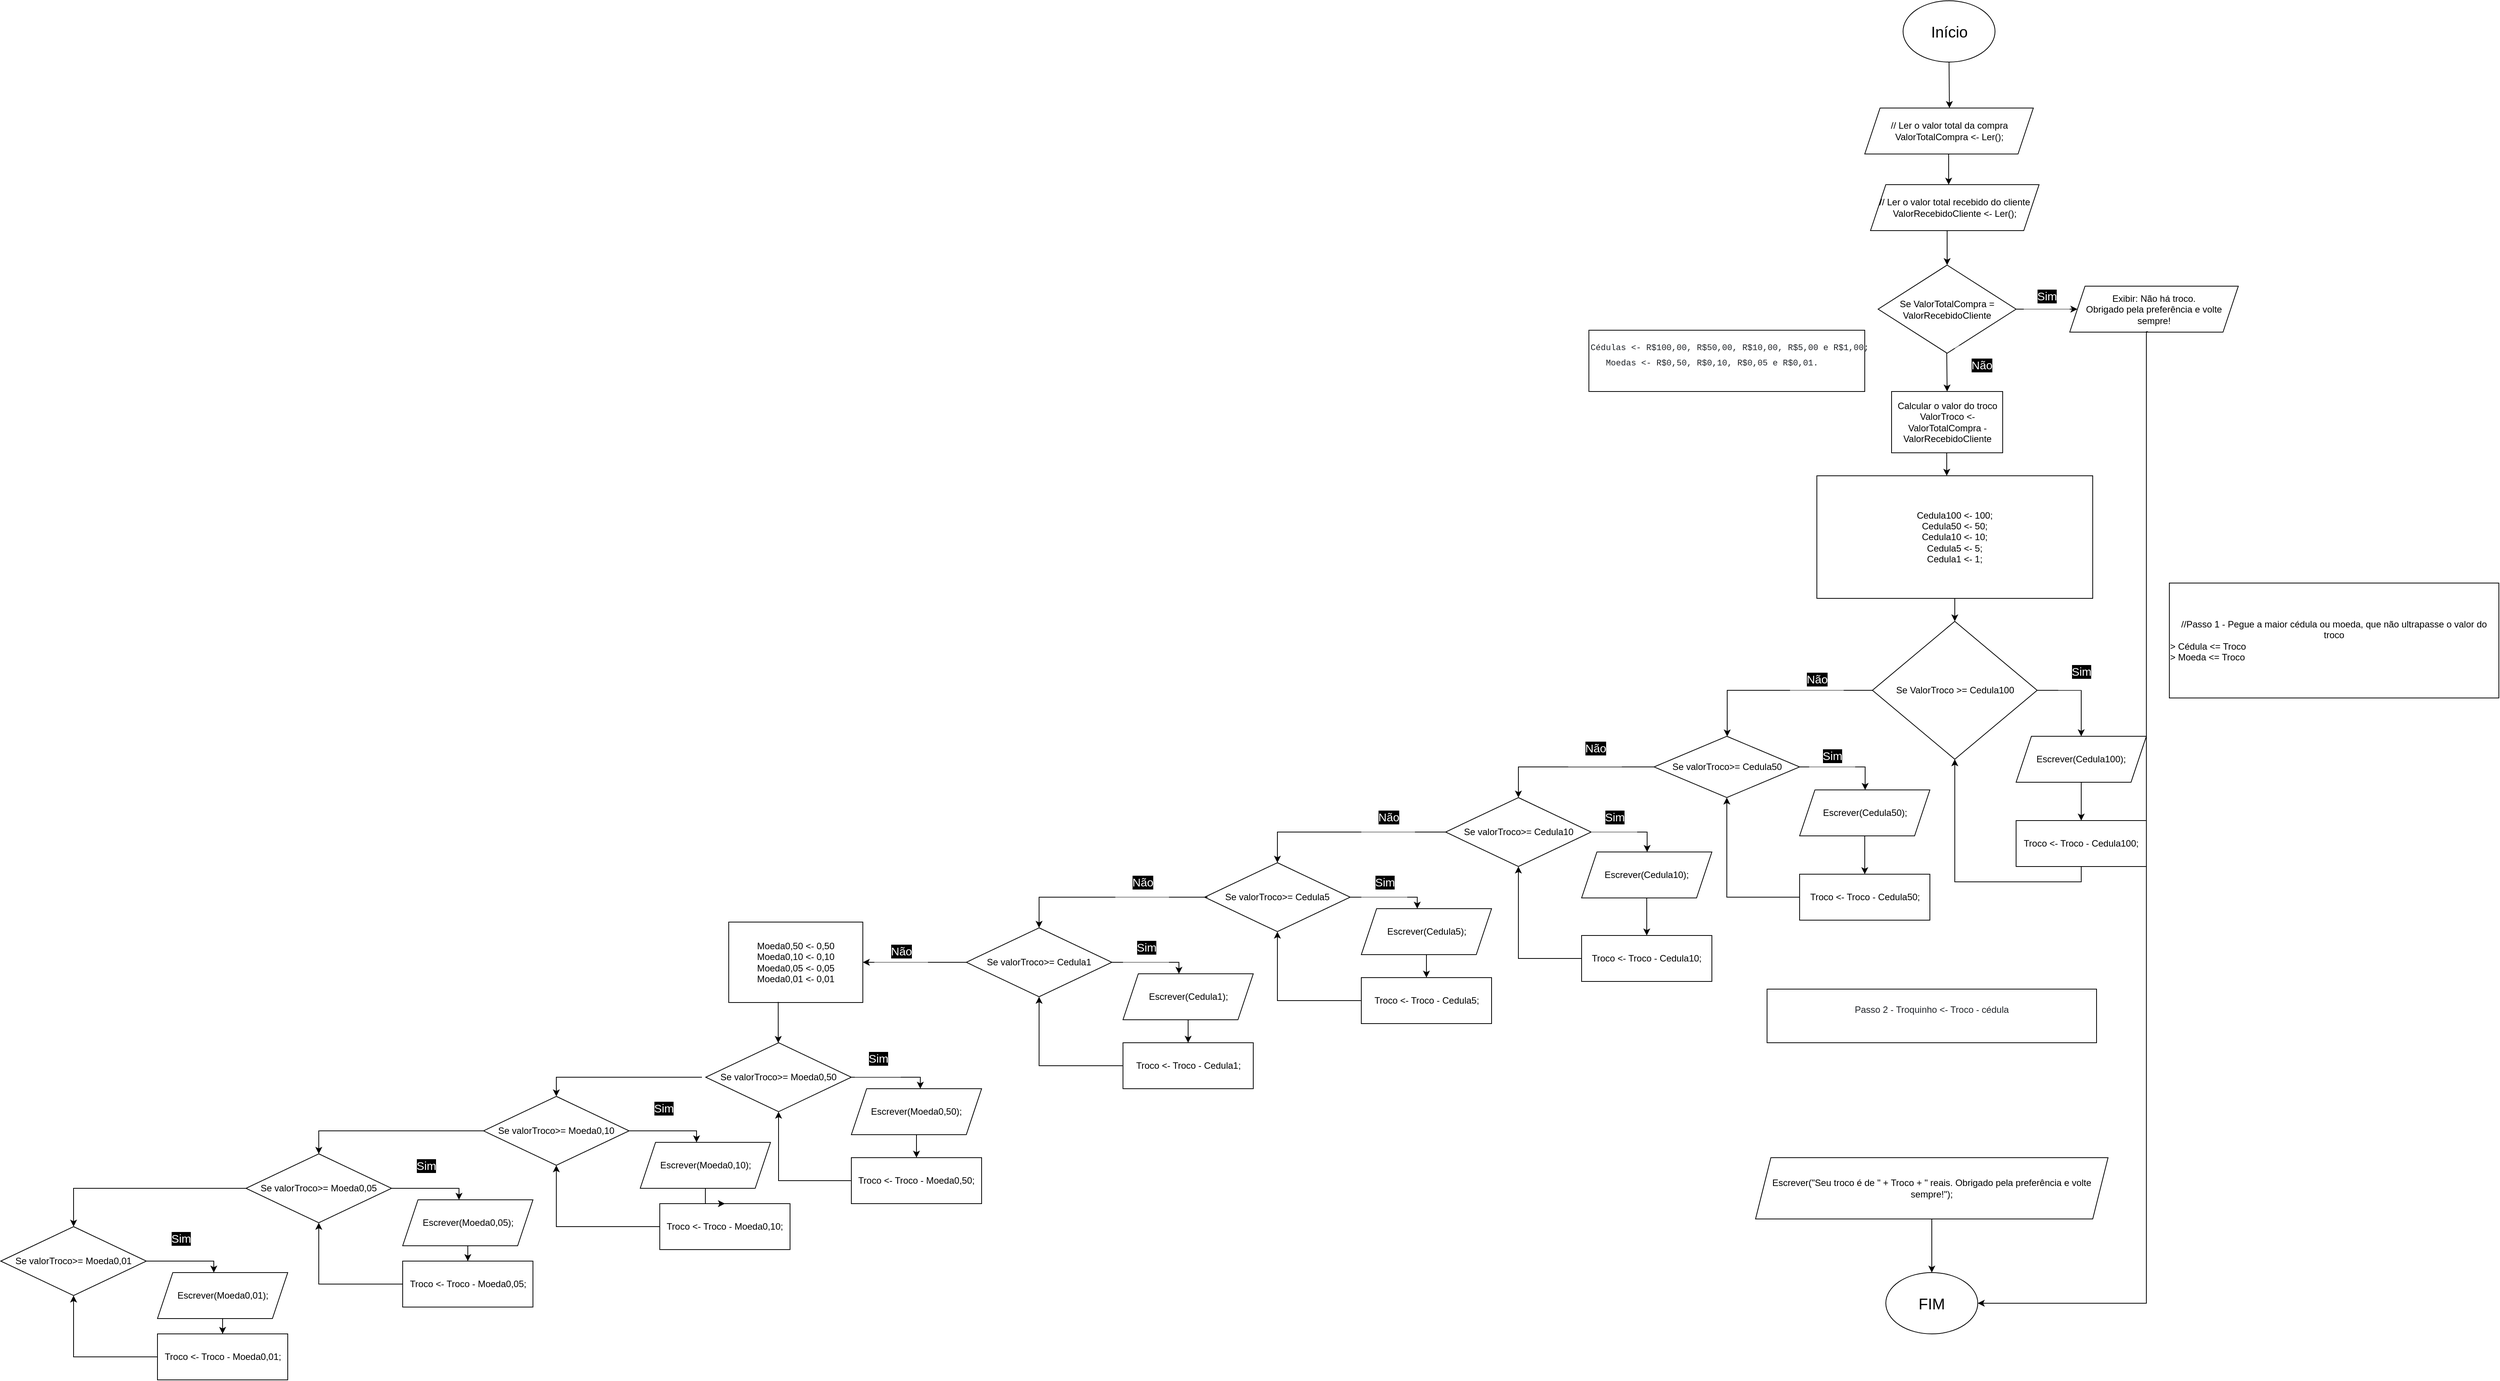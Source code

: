 <mxfile version="21.3.7" type="github">
  <diagram name="Página-1" id="r2xQb5WZQAOj9Y9dfqR0">
    <mxGraphModel dx="3320" dy="922" grid="1" gridSize="10" guides="1" tooltips="1" connect="1" arrows="1" fold="1" page="0" pageScale="1" pageWidth="827" pageHeight="1169" math="0" shadow="0">
      <root>
        <mxCell id="0" />
        <mxCell id="1" parent="0" />
        <mxCell id="rkdmeyJ-gslSqDaO4jJ8-1" value="&lt;font style=&quot;font-size: 20px;&quot;&gt;Início&lt;/font&gt;" style="ellipse;whiteSpace=wrap;html=1;" vertex="1" parent="1">
          <mxGeometry x="342.5" y="-120" width="120" height="80" as="geometry" />
        </mxCell>
        <mxCell id="rkdmeyJ-gslSqDaO4jJ8-3" value="// Ler o valor total da compra&lt;br&gt;ValorTotalCompra &amp;lt;- Ler();" style="shape=parallelogram;perimeter=parallelogramPerimeter;whiteSpace=wrap;html=1;fixedSize=1;" vertex="1" parent="1">
          <mxGeometry x="292.5" y="20" width="220" height="60" as="geometry" />
        </mxCell>
        <mxCell id="rkdmeyJ-gslSqDaO4jJ8-4" value="Se&amp;nbsp;ValorTotalCompra = ValorRecebidoCliente" style="rhombus;whiteSpace=wrap;html=1;" vertex="1" parent="1">
          <mxGeometry x="310" y="225" width="180" height="115" as="geometry" />
        </mxCell>
        <mxCell id="rkdmeyJ-gslSqDaO4jJ8-10" value="" style="endArrow=classic;html=1;rounded=0;exitX=0.5;exitY=1;exitDx=0;exitDy=0;" edge="1" parent="1">
          <mxGeometry width="50" height="50" relative="1" as="geometry">
            <mxPoint x="402" y="80" as="sourcePoint" />
            <mxPoint x="402" y="120" as="targetPoint" />
            <Array as="points" />
          </mxGeometry>
        </mxCell>
        <mxCell id="rkdmeyJ-gslSqDaO4jJ8-15" value="" style="endArrow=classic;html=1;rounded=0;exitX=0.5;exitY=1;exitDx=0;exitDy=0;" edge="1" parent="1" source="rkdmeyJ-gslSqDaO4jJ8-1">
          <mxGeometry width="50" height="50" relative="1" as="geometry">
            <mxPoint x="399" y="80" as="sourcePoint" />
            <mxPoint x="403" y="20" as="targetPoint" />
            <Array as="points" />
          </mxGeometry>
        </mxCell>
        <mxCell id="rkdmeyJ-gslSqDaO4jJ8-17" value="" style="endArrow=classic;html=1;rounded=0;exitX=1;exitY=0.5;exitDx=0;exitDy=0;entryX=0;entryY=0.5;entryDx=0;entryDy=0;" edge="1" parent="1" source="rkdmeyJ-gslSqDaO4jJ8-4" target="rkdmeyJ-gslSqDaO4jJ8-28">
          <mxGeometry width="50" height="50" relative="1" as="geometry">
            <mxPoint x="520" y="240" as="sourcePoint" />
            <mxPoint x="540" y="283" as="targetPoint" />
            <Array as="points" />
          </mxGeometry>
        </mxCell>
        <mxCell id="rkdmeyJ-gslSqDaO4jJ8-19" value="Sim" style="rounded=0;html=1;strokeWidth=1;opacity=50;strokeColor=none;fillColor=#FFFFFF;fontColor=#ffffff;labelBackgroundColor=#000000;fontSize=15;" vertex="1" parent="1">
          <mxGeometry x="500" y="240" width="60" height="50" as="geometry" />
        </mxCell>
        <mxCell id="rkdmeyJ-gslSqDaO4jJ8-21" value="" style="endArrow=classic;html=1;rounded=0;exitX=0.5;exitY=1;exitDx=0;exitDy=0;entryX=0.5;entryY=0;entryDx=0;entryDy=0;" edge="1" parent="1" target="rkdmeyJ-gslSqDaO4jJ8-25">
          <mxGeometry width="50" height="50" relative="1" as="geometry">
            <mxPoint x="399.5" y="340" as="sourcePoint" />
            <mxPoint x="399.5" y="380" as="targetPoint" />
            <Array as="points" />
          </mxGeometry>
        </mxCell>
        <mxCell id="rkdmeyJ-gslSqDaO4jJ8-22" value="Não" style="rounded=0;html=1;strokeWidth=1;opacity=50;strokeColor=none;fillColor=#FFFFFF;fontColor=#ffffff;labelBackgroundColor=#000000;fontSize=15;" vertex="1" parent="1">
          <mxGeometry x="410" y="330" width="70" height="50" as="geometry" />
        </mxCell>
        <mxCell id="rkdmeyJ-gslSqDaO4jJ8-23" style="edgeStyle=orthogonalEdgeStyle;rounded=0;orthogonalLoop=1;jettySize=auto;html=1;exitX=0.5;exitY=1;exitDx=0;exitDy=0;" edge="1" parent="1" source="rkdmeyJ-gslSqDaO4jJ8-4" target="rkdmeyJ-gslSqDaO4jJ8-4">
          <mxGeometry relative="1" as="geometry" />
        </mxCell>
        <mxCell id="rkdmeyJ-gslSqDaO4jJ8-24" value="" style="endArrow=classic;html=1;rounded=0;exitX=0.5;exitY=1;exitDx=0;exitDy=0;" edge="1" parent="1">
          <mxGeometry width="50" height="50" relative="1" as="geometry">
            <mxPoint x="399.5" y="460" as="sourcePoint" />
            <mxPoint x="399.5" y="500" as="targetPoint" />
            <Array as="points" />
          </mxGeometry>
        </mxCell>
        <mxCell id="rkdmeyJ-gslSqDaO4jJ8-25" value="Calcular o valor do troco&lt;br&gt;ValorTroco &amp;lt;- ValorTotalCompra - ValorRecebidoCliente" style="rounded=0;whiteSpace=wrap;html=1;" vertex="1" parent="1">
          <mxGeometry x="327.5" y="390" width="145" height="80" as="geometry" />
        </mxCell>
        <mxCell id="rkdmeyJ-gslSqDaO4jJ8-28" value="Exibir: Não há troco.&lt;br style=&quot;border-color: var(--border-color);&quot;&gt;Obrigado pela preferência e volte sempre!" style="shape=parallelogram;perimeter=parallelogramPerimeter;whiteSpace=wrap;html=1;fixedSize=1;" vertex="1" parent="1">
          <mxGeometry x="560" y="252.5" width="220" height="60" as="geometry" />
        </mxCell>
        <mxCell id="rkdmeyJ-gslSqDaO4jJ8-35" value="" style="edgeStyle=orthogonalEdgeStyle;rounded=0;orthogonalLoop=1;jettySize=auto;html=1;" edge="1" parent="1" source="rkdmeyJ-gslSqDaO4jJ8-29" target="rkdmeyJ-gslSqDaO4jJ8-33">
          <mxGeometry relative="1" as="geometry" />
        </mxCell>
        <mxCell id="rkdmeyJ-gslSqDaO4jJ8-29" value="Escrever(&quot;Seu troco é de &quot; + Troco + &quot; reais. Obrigado pela preferência e volte sempre!&quot;);" style="shape=parallelogram;perimeter=parallelogramPerimeter;whiteSpace=wrap;html=1;fixedSize=1;" vertex="1" parent="1">
          <mxGeometry x="150" y="1390" width="460" height="80" as="geometry" />
        </mxCell>
        <mxCell id="rkdmeyJ-gslSqDaO4jJ8-33" value="&lt;span style=&quot;font-size: 20px;&quot;&gt;FIM&lt;br&gt;&lt;/span&gt;" style="ellipse;whiteSpace=wrap;html=1;" vertex="1" parent="1">
          <mxGeometry x="320" y="1540" width="120" height="80" as="geometry" />
        </mxCell>
        <mxCell id="rkdmeyJ-gslSqDaO4jJ8-36" value="" style="edgeStyle=orthogonalEdgeStyle;rounded=0;orthogonalLoop=1;jettySize=auto;html=1;entryX=1;entryY=0.5;entryDx=0;entryDy=0;exitX=0.464;exitY=0.992;exitDx=0;exitDy=0;exitPerimeter=0;" edge="1" parent="1" source="rkdmeyJ-gslSqDaO4jJ8-28" target="rkdmeyJ-gslSqDaO4jJ8-33">
          <mxGeometry relative="1" as="geometry">
            <mxPoint x="660" y="320" as="sourcePoint" />
            <mxPoint x="550" y="760" as="targetPoint" />
            <Array as="points">
              <mxPoint x="660" y="312" />
              <mxPoint x="660" y="1580" />
            </Array>
          </mxGeometry>
        </mxCell>
        <mxCell id="rkdmeyJ-gslSqDaO4jJ8-39" value="" style="edgeStyle=orthogonalEdgeStyle;rounded=0;orthogonalLoop=1;jettySize=auto;html=1;" edge="1" parent="1" source="rkdmeyJ-gslSqDaO4jJ8-38" target="rkdmeyJ-gslSqDaO4jJ8-4">
          <mxGeometry relative="1" as="geometry">
            <Array as="points">
              <mxPoint x="400" y="190" />
              <mxPoint x="400" y="190" />
            </Array>
          </mxGeometry>
        </mxCell>
        <mxCell id="rkdmeyJ-gslSqDaO4jJ8-38" value="// Ler o valor total recebido do cliente&lt;br&gt;ValorRecebidoCliente &amp;lt;- Ler();" style="shape=parallelogram;perimeter=parallelogramPerimeter;whiteSpace=wrap;html=1;fixedSize=1;" vertex="1" parent="1">
          <mxGeometry x="300" y="120" width="220" height="60" as="geometry" />
        </mxCell>
        <mxCell id="rkdmeyJ-gslSqDaO4jJ8-51" value="" style="edgeStyle=orthogonalEdgeStyle;rounded=0;orthogonalLoop=1;jettySize=auto;html=1;" edge="1" parent="1" source="rkdmeyJ-gslSqDaO4jJ8-40" target="rkdmeyJ-gslSqDaO4jJ8-48">
          <mxGeometry relative="1" as="geometry" />
        </mxCell>
        <mxCell id="rkdmeyJ-gslSqDaO4jJ8-40" value="Cedula100 &amp;lt;- 100;&lt;br&gt;Cedula50 &amp;lt;- 50;&lt;br&gt;Cedula10 &amp;lt;- 10;&lt;br&gt;Cedula5 &amp;lt;- 5;&lt;br&gt;Cedula1 &amp;lt;- 1;" style="rounded=0;whiteSpace=wrap;html=1;" vertex="1" parent="1">
          <mxGeometry x="230" y="500" width="360" height="160" as="geometry" />
        </mxCell>
        <mxCell id="rkdmeyJ-gslSqDaO4jJ8-42" value="//Passo 1 - Pegue a maior cédula ou moeda, que não ultrapasse o valor do troco&lt;br&gt;&lt;div style=&quot;text-align: justify;&quot;&gt;&lt;span style=&quot;background-color: initial;&quot;&gt;&amp;gt; Cédula &amp;lt;= Troco&lt;/span&gt;&lt;/div&gt;&lt;div style=&quot;text-align: justify;&quot;&gt;&lt;span style=&quot;background-color: initial;&quot;&gt;&amp;gt; Moeda  &amp;lt;= Troco&lt;/span&gt;&lt;br&gt;&lt;/div&gt;" style="rounded=0;html=1;whiteSpace=wrap;" vertex="1" parent="1">
          <mxGeometry x="690" y="640" width="430" height="150" as="geometry" />
        </mxCell>
        <mxCell id="rkdmeyJ-gslSqDaO4jJ8-43" value="&lt;pre style=&quot;box-sizing: border-box; font-family: ui-monospace, SFMono-Regular, &amp;quot;SF Mono&amp;quot;, Menlo, Consolas, &amp;quot;Liberation Mono&amp;quot;, monospace; font-size: 13.6px; margin-top: 0px; margin-bottom: 16px; overflow-wrap: normal; padding: 16px; overflow: auto; line-height: 1.45; color: rgb(31, 35, 40); background-color: var(--color-canvas-subtle); border-radius: 6px; text-align: start;&quot; class=&quot;notranslate&quot;&gt;&lt;code style=&quot;box-sizing: border-box; font-family: ui-monospace, SFMono-Regular, &amp;quot;SF Mono&amp;quot;, Menlo, Consolas, &amp;quot;Liberation Mono&amp;quot;, monospace; font-size: 11px; padding: 0px; margin: 0px; background: transparent; border-radius: 6px; word-break: normal; border: 0px; display: inline; overflow: visible; line-height: inherit; overflow-wrap: normal;&quot;&gt; Cédulas &amp;lt;- R$100,00, R$50,00, R$10,00, R$5,00 e R$1,00;&lt;br/&gt;    Moedas &amp;lt;- R$0,50, R$0,10, R$0,05 e R$0,01.&lt;/code&gt;&lt;/pre&gt;" style="rounded=0;whiteSpace=wrap;html=1;" vertex="1" parent="1">
          <mxGeometry x="-67.5" y="310" width="360" height="80" as="geometry" />
        </mxCell>
        <mxCell id="rkdmeyJ-gslSqDaO4jJ8-46" value="&lt;pre style=&quot;box-sizing: border-box; margin-top: 0px; margin-bottom: 16px; overflow-wrap: normal; padding: 16px; overflow: auto; line-height: 1.45; color: rgb(31, 35, 40); background-color: var(--color-canvas-subtle); border-radius: 6px; text-align: start;&quot; class=&quot;notranslate&quot;&gt;&lt;div style=&quot;&quot;&gt;&lt;font face=&quot;Helvetica&quot;&gt;Passo 2 - Troquinho &amp;lt;- Troco - cédula&lt;/font&gt;&lt;/div&gt;&lt;/pre&gt;" style="rounded=0;html=1;whiteSpace=wrap;" vertex="1" parent="1">
          <mxGeometry x="165" y="1170" width="430" height="70" as="geometry" />
        </mxCell>
        <mxCell id="rkdmeyJ-gslSqDaO4jJ8-57" value="" style="edgeStyle=orthogonalEdgeStyle;rounded=0;orthogonalLoop=1;jettySize=auto;html=1;exitX=1;exitY=0.5;exitDx=0;exitDy=0;entryX=0.5;entryY=0;entryDx=0;entryDy=0;labelBackgroundColor=#FFFFFF;" edge="1" parent="1" source="rkdmeyJ-gslSqDaO4jJ8-48" target="rkdmeyJ-gslSqDaO4jJ8-54">
          <mxGeometry relative="1" as="geometry" />
        </mxCell>
        <mxCell id="rkdmeyJ-gslSqDaO4jJ8-59" style="edgeStyle=orthogonalEdgeStyle;rounded=0;orthogonalLoop=1;jettySize=auto;html=1;exitX=0;exitY=0.5;exitDx=0;exitDy=0;" edge="1" parent="1" source="rkdmeyJ-gslSqDaO4jJ8-48" target="rkdmeyJ-gslSqDaO4jJ8-60">
          <mxGeometry relative="1" as="geometry">
            <mxPoint x="200" y="910" as="targetPoint" />
            <Array as="points">
              <mxPoint x="113" y="780" />
            </Array>
          </mxGeometry>
        </mxCell>
        <mxCell id="rkdmeyJ-gslSqDaO4jJ8-48" value="Se ValorTroco &amp;gt;= Cedula100" style="rhombus;whiteSpace=wrap;html=1;" vertex="1" parent="1">
          <mxGeometry x="302.5" y="690" width="215" height="180" as="geometry" />
        </mxCell>
        <mxCell id="rkdmeyJ-gslSqDaO4jJ8-58" style="edgeStyle=orthogonalEdgeStyle;rounded=0;orthogonalLoop=1;jettySize=auto;html=1;exitX=0.5;exitY=1;exitDx=0;exitDy=0;" edge="1" parent="1" source="rkdmeyJ-gslSqDaO4jJ8-52" target="rkdmeyJ-gslSqDaO4jJ8-48">
          <mxGeometry relative="1" as="geometry">
            <mxPoint x="710" y="720" as="targetPoint" />
          </mxGeometry>
        </mxCell>
        <mxCell id="rkdmeyJ-gslSqDaO4jJ8-52" value="Troco &amp;lt;- Troco - Cedula100;" style="whiteSpace=wrap;html=1;" vertex="1" parent="1">
          <mxGeometry x="490" y="950" width="170" height="60" as="geometry" />
        </mxCell>
        <mxCell id="rkdmeyJ-gslSqDaO4jJ8-56" style="edgeStyle=orthogonalEdgeStyle;rounded=0;orthogonalLoop=1;jettySize=auto;html=1;exitX=0.5;exitY=1;exitDx=0;exitDy=0;" edge="1" parent="1" source="rkdmeyJ-gslSqDaO4jJ8-54" target="rkdmeyJ-gslSqDaO4jJ8-52">
          <mxGeometry relative="1" as="geometry" />
        </mxCell>
        <mxCell id="rkdmeyJ-gslSqDaO4jJ8-54" value="Escrever(Cedula100);" style="shape=parallelogram;perimeter=parallelogramPerimeter;whiteSpace=wrap;html=1;fixedSize=1;" vertex="1" parent="1">
          <mxGeometry x="490" y="840" width="170" height="60" as="geometry" />
        </mxCell>
        <mxCell id="rkdmeyJ-gslSqDaO4jJ8-67" style="edgeStyle=orthogonalEdgeStyle;rounded=0;orthogonalLoop=1;jettySize=auto;html=1;" edge="1" parent="1" source="rkdmeyJ-gslSqDaO4jJ8-60" target="rkdmeyJ-gslSqDaO4jJ8-66">
          <mxGeometry relative="1" as="geometry">
            <Array as="points">
              <mxPoint x="293" y="880" />
            </Array>
          </mxGeometry>
        </mxCell>
        <mxCell id="rkdmeyJ-gslSqDaO4jJ8-60" value="Se valorTroco&amp;gt;= Cedula50" style="rhombus;whiteSpace=wrap;html=1;" vertex="1" parent="1">
          <mxGeometry x="17.5" y="840" width="190" height="80" as="geometry" />
        </mxCell>
        <mxCell id="rkdmeyJ-gslSqDaO4jJ8-61" value="Sim" style="rounded=0;html=1;strokeWidth=1;opacity=50;strokeColor=none;fillColor=#FFFFFF;fontColor=#ffffff;labelBackgroundColor=#000000;fontSize=15;" vertex="1" parent="1">
          <mxGeometry x="545" y="730" width="60" height="50" as="geometry" />
        </mxCell>
        <mxCell id="rkdmeyJ-gslSqDaO4jJ8-62" value="Não" style="rounded=0;html=1;strokeWidth=1;opacity=50;strokeColor=none;fillColor=#FFFFFF;fontColor=#ffffff;labelBackgroundColor=#000000;fontSize=15;" vertex="1" parent="1">
          <mxGeometry x="195" y="740" width="70" height="50" as="geometry" />
        </mxCell>
        <mxCell id="rkdmeyJ-gslSqDaO4jJ8-88" value="" style="edgeStyle=orthogonalEdgeStyle;rounded=0;orthogonalLoop=1;jettySize=auto;html=1;entryX=0.5;entryY=1;entryDx=0;entryDy=0;exitX=0;exitY=0.5;exitDx=0;exitDy=0;" edge="1" parent="1" source="rkdmeyJ-gslSqDaO4jJ8-64" target="rkdmeyJ-gslSqDaO4jJ8-60">
          <mxGeometry relative="1" as="geometry">
            <mxPoint x="292" y="1090" as="sourcePoint" />
          </mxGeometry>
        </mxCell>
        <mxCell id="rkdmeyJ-gslSqDaO4jJ8-64" value="Troco &amp;lt;- Troco - Cedula50;" style="whiteSpace=wrap;html=1;" vertex="1" parent="1">
          <mxGeometry x="207.5" y="1020" width="170" height="60" as="geometry" />
        </mxCell>
        <mxCell id="rkdmeyJ-gslSqDaO4jJ8-65" style="edgeStyle=orthogonalEdgeStyle;rounded=0;orthogonalLoop=1;jettySize=auto;html=1;exitX=0.5;exitY=1;exitDx=0;exitDy=0;" edge="1" parent="1" source="rkdmeyJ-gslSqDaO4jJ8-66" target="rkdmeyJ-gslSqDaO4jJ8-64">
          <mxGeometry relative="1" as="geometry" />
        </mxCell>
        <mxCell id="rkdmeyJ-gslSqDaO4jJ8-66" value="Escrever(Cedula50);" style="shape=parallelogram;perimeter=parallelogramPerimeter;whiteSpace=wrap;html=1;fixedSize=1;" vertex="1" parent="1">
          <mxGeometry x="207.5" y="910" width="170" height="60" as="geometry" />
        </mxCell>
        <mxCell id="rkdmeyJ-gslSqDaO4jJ8-68" value="Sim" style="rounded=0;html=1;strokeWidth=1;opacity=50;strokeColor=none;fillColor=#FFFFFF;fontColor=#ffffff;labelBackgroundColor=#000000;fontSize=15;" vertex="1" parent="1">
          <mxGeometry x="220" y="840" width="60" height="50" as="geometry" />
        </mxCell>
        <mxCell id="rkdmeyJ-gslSqDaO4jJ8-69" style="edgeStyle=orthogonalEdgeStyle;rounded=0;orthogonalLoop=1;jettySize=auto;html=1;" edge="1" parent="1" source="rkdmeyJ-gslSqDaO4jJ8-70" target="rkdmeyJ-gslSqDaO4jJ8-73">
          <mxGeometry relative="1" as="geometry">
            <Array as="points">
              <mxPoint x="8.5" y="965" />
            </Array>
          </mxGeometry>
        </mxCell>
        <mxCell id="rkdmeyJ-gslSqDaO4jJ8-86" value="" style="edgeStyle=orthogonalEdgeStyle;rounded=0;orthogonalLoop=1;jettySize=auto;html=1;exitX=0;exitY=0.5;exitDx=0;exitDy=0;" edge="1" parent="1" source="rkdmeyJ-gslSqDaO4jJ8-70" target="rkdmeyJ-gslSqDaO4jJ8-80">
          <mxGeometry relative="1" as="geometry">
            <mxPoint x="-284.5" y="960" as="sourcePoint" />
            <Array as="points">
              <mxPoint x="-474" y="965" />
            </Array>
          </mxGeometry>
        </mxCell>
        <mxCell id="rkdmeyJ-gslSqDaO4jJ8-70" value="Se valorTroco&amp;gt;= Cedula10&lt;br&gt;" style="rhombus;whiteSpace=wrap;html=1;" vertex="1" parent="1">
          <mxGeometry x="-254.5" y="920" width="190" height="90" as="geometry" />
        </mxCell>
        <mxCell id="rkdmeyJ-gslSqDaO4jJ8-91" style="edgeStyle=orthogonalEdgeStyle;rounded=0;orthogonalLoop=1;jettySize=auto;html=1;entryX=0.5;entryY=1;entryDx=0;entryDy=0;" edge="1" parent="1" source="rkdmeyJ-gslSqDaO4jJ8-71" target="rkdmeyJ-gslSqDaO4jJ8-70">
          <mxGeometry relative="1" as="geometry">
            <mxPoint x="-150" y="1020" as="targetPoint" />
            <Array as="points">
              <mxPoint x="-160" y="1130" />
            </Array>
          </mxGeometry>
        </mxCell>
        <mxCell id="rkdmeyJ-gslSqDaO4jJ8-71" value="Troco &amp;lt;- Troco - Cedula10;" style="whiteSpace=wrap;html=1;" vertex="1" parent="1">
          <mxGeometry x="-77" y="1100" width="170" height="60" as="geometry" />
        </mxCell>
        <mxCell id="rkdmeyJ-gslSqDaO4jJ8-72" style="edgeStyle=orthogonalEdgeStyle;rounded=0;orthogonalLoop=1;jettySize=auto;html=1;exitX=0.5;exitY=1;exitDx=0;exitDy=0;" edge="1" parent="1" source="rkdmeyJ-gslSqDaO4jJ8-73" target="rkdmeyJ-gslSqDaO4jJ8-71">
          <mxGeometry relative="1" as="geometry" />
        </mxCell>
        <mxCell id="rkdmeyJ-gslSqDaO4jJ8-73" value="Escrever(Cedula10);" style="shape=parallelogram;perimeter=parallelogramPerimeter;whiteSpace=wrap;html=1;fixedSize=1;" vertex="1" parent="1">
          <mxGeometry x="-77" y="991" width="170" height="60" as="geometry" />
        </mxCell>
        <mxCell id="rkdmeyJ-gslSqDaO4jJ8-74" value="Sim" style="rounded=0;html=1;strokeWidth=1;opacity=50;strokeColor=none;fillColor=#FFFFFF;fontColor=#ffffff;labelBackgroundColor=#000000;fontSize=15;" vertex="1" parent="1">
          <mxGeometry x="-64.5" y="920" width="60" height="50" as="geometry" />
        </mxCell>
        <mxCell id="rkdmeyJ-gslSqDaO4jJ8-77" style="edgeStyle=orthogonalEdgeStyle;rounded=0;orthogonalLoop=1;jettySize=auto;html=1;exitX=0;exitY=0.5;exitDx=0;exitDy=0;entryX=0.5;entryY=0;entryDx=0;entryDy=0;" edge="1" parent="1" source="rkdmeyJ-gslSqDaO4jJ8-60" target="rkdmeyJ-gslSqDaO4jJ8-70">
          <mxGeometry relative="1" as="geometry">
            <mxPoint x="-194.5" y="910" as="targetPoint" />
            <mxPoint x="-7" y="880" as="sourcePoint" />
            <Array as="points">
              <mxPoint x="-159" y="880" />
            </Array>
          </mxGeometry>
        </mxCell>
        <mxCell id="rkdmeyJ-gslSqDaO4jJ8-78" value="Não" style="rounded=0;html=1;strokeWidth=1;opacity=50;strokeColor=none;fillColor=#FFFFFF;fontColor=#ffffff;labelBackgroundColor=#000000;fontSize=15;" vertex="1" parent="1">
          <mxGeometry x="-94.5" y="830" width="70" height="50" as="geometry" />
        </mxCell>
        <mxCell id="rkdmeyJ-gslSqDaO4jJ8-79" style="edgeStyle=orthogonalEdgeStyle;rounded=0;orthogonalLoop=1;jettySize=auto;html=1;" edge="1" parent="1" source="rkdmeyJ-gslSqDaO4jJ8-80" target="rkdmeyJ-gslSqDaO4jJ8-83">
          <mxGeometry relative="1" as="geometry">
            <Array as="points">
              <mxPoint x="-291.5" y="1050" />
            </Array>
          </mxGeometry>
        </mxCell>
        <mxCell id="rkdmeyJ-gslSqDaO4jJ8-80" value="Se valorTroco&amp;gt;= Cedula5" style="rhombus;whiteSpace=wrap;html=1;" vertex="1" parent="1">
          <mxGeometry x="-569" y="1005" width="190" height="90" as="geometry" />
        </mxCell>
        <mxCell id="rkdmeyJ-gslSqDaO4jJ8-108" style="edgeStyle=orthogonalEdgeStyle;rounded=0;orthogonalLoop=1;jettySize=auto;html=1;entryX=0.5;entryY=1;entryDx=0;entryDy=0;" edge="1" parent="1" source="rkdmeyJ-gslSqDaO4jJ8-81" target="rkdmeyJ-gslSqDaO4jJ8-80">
          <mxGeometry relative="1" as="geometry" />
        </mxCell>
        <mxCell id="rkdmeyJ-gslSqDaO4jJ8-81" value="Troco &amp;lt;- Troco - Cedula5;" style="whiteSpace=wrap;html=1;" vertex="1" parent="1">
          <mxGeometry x="-364.5" y="1155" width="170" height="60" as="geometry" />
        </mxCell>
        <mxCell id="rkdmeyJ-gslSqDaO4jJ8-82" style="edgeStyle=orthogonalEdgeStyle;rounded=0;orthogonalLoop=1;jettySize=auto;html=1;exitX=0.5;exitY=1;exitDx=0;exitDy=0;" edge="1" parent="1" source="rkdmeyJ-gslSqDaO4jJ8-83" target="rkdmeyJ-gslSqDaO4jJ8-81">
          <mxGeometry relative="1" as="geometry" />
        </mxCell>
        <mxCell id="rkdmeyJ-gslSqDaO4jJ8-83" value="Escrever(Cedula5);" style="shape=parallelogram;perimeter=parallelogramPerimeter;whiteSpace=wrap;html=1;fixedSize=1;" vertex="1" parent="1">
          <mxGeometry x="-364.5" y="1065" width="170" height="60" as="geometry" />
        </mxCell>
        <mxCell id="rkdmeyJ-gslSqDaO4jJ8-84" value="Sim" style="rounded=0;html=1;strokeWidth=1;opacity=50;strokeColor=none;fillColor=#FFFFFF;fontColor=#ffffff;labelBackgroundColor=#000000;fontSize=15;" vertex="1" parent="1">
          <mxGeometry x="-364.5" y="1005" width="60" height="50" as="geometry" />
        </mxCell>
        <mxCell id="rkdmeyJ-gslSqDaO4jJ8-101" value="" style="edgeStyle=orthogonalEdgeStyle;rounded=0;orthogonalLoop=1;jettySize=auto;html=1;exitX=0;exitY=0.5;exitDx=0;exitDy=0;" edge="1" parent="1" target="rkdmeyJ-gslSqDaO4jJ8-103">
          <mxGeometry relative="1" as="geometry">
            <mxPoint x="-565" y="1050" as="sourcePoint" />
            <Array as="points">
              <mxPoint x="-785" y="1050" />
            </Array>
          </mxGeometry>
        </mxCell>
        <mxCell id="rkdmeyJ-gslSqDaO4jJ8-102" style="edgeStyle=orthogonalEdgeStyle;rounded=0;orthogonalLoop=1;jettySize=auto;html=1;" edge="1" parent="1" source="rkdmeyJ-gslSqDaO4jJ8-103" target="rkdmeyJ-gslSqDaO4jJ8-106">
          <mxGeometry relative="1" as="geometry">
            <Array as="points">
              <mxPoint x="-602.5" y="1135" />
            </Array>
          </mxGeometry>
        </mxCell>
        <mxCell id="rkdmeyJ-gslSqDaO4jJ8-111" value="" style="edgeStyle=orthogonalEdgeStyle;rounded=0;orthogonalLoop=1;jettySize=auto;html=1;" edge="1" parent="1" source="rkdmeyJ-gslSqDaO4jJ8-103" target="rkdmeyJ-gslSqDaO4jJ8-110">
          <mxGeometry relative="1" as="geometry">
            <Array as="points">
              <mxPoint x="-960" y="1135" />
              <mxPoint x="-960" y="1135" />
            </Array>
          </mxGeometry>
        </mxCell>
        <mxCell id="rkdmeyJ-gslSqDaO4jJ8-103" value="Se valorTroco&amp;gt;= Cedula1" style="rhombus;whiteSpace=wrap;html=1;" vertex="1" parent="1">
          <mxGeometry x="-880" y="1090" width="190" height="90" as="geometry" />
        </mxCell>
        <mxCell id="rkdmeyJ-gslSqDaO4jJ8-109" style="edgeStyle=orthogonalEdgeStyle;rounded=0;orthogonalLoop=1;jettySize=auto;html=1;entryX=0.5;entryY=1;entryDx=0;entryDy=0;" edge="1" parent="1" source="rkdmeyJ-gslSqDaO4jJ8-104" target="rkdmeyJ-gslSqDaO4jJ8-103">
          <mxGeometry relative="1" as="geometry" />
        </mxCell>
        <mxCell id="rkdmeyJ-gslSqDaO4jJ8-104" value="Troco &amp;lt;- Troco - Cedula1;" style="whiteSpace=wrap;html=1;" vertex="1" parent="1">
          <mxGeometry x="-675.5" y="1240" width="170" height="60" as="geometry" />
        </mxCell>
        <mxCell id="rkdmeyJ-gslSqDaO4jJ8-105" style="edgeStyle=orthogonalEdgeStyle;rounded=0;orthogonalLoop=1;jettySize=auto;html=1;exitX=0.5;exitY=1;exitDx=0;exitDy=0;" edge="1" parent="1" source="rkdmeyJ-gslSqDaO4jJ8-106" target="rkdmeyJ-gslSqDaO4jJ8-104">
          <mxGeometry relative="1" as="geometry" />
        </mxCell>
        <mxCell id="rkdmeyJ-gslSqDaO4jJ8-106" value="Escrever(Cedula1);" style="shape=parallelogram;perimeter=parallelogramPerimeter;whiteSpace=wrap;html=1;fixedSize=1;" vertex="1" parent="1">
          <mxGeometry x="-675.5" y="1150" width="170" height="60" as="geometry" />
        </mxCell>
        <mxCell id="rkdmeyJ-gslSqDaO4jJ8-107" value="Sim" style="rounded=0;html=1;strokeWidth=1;opacity=50;strokeColor=none;fillColor=#FFFFFF;fontColor=#ffffff;labelBackgroundColor=#000000;fontSize=15;" vertex="1" parent="1">
          <mxGeometry x="-675.5" y="1090" width="60" height="50" as="geometry" />
        </mxCell>
        <mxCell id="rkdmeyJ-gslSqDaO4jJ8-110" value="Moeda0,50 &amp;lt;- 0,50&lt;br&gt;Moeda0,10 &amp;lt;- 0,10&lt;br&gt;Moeda0,05 &amp;lt;- 0,05&lt;br&gt;Moeda0,01 &amp;lt;- 0,01&lt;br&gt;" style="whiteSpace=wrap;html=1;" vertex="1" parent="1">
          <mxGeometry x="-1190" y="1082.5" width="175" height="105" as="geometry" />
        </mxCell>
        <mxCell id="rkdmeyJ-gslSqDaO4jJ8-112" value="Não" style="rounded=0;html=1;strokeWidth=1;opacity=50;strokeColor=none;fillColor=#FFFFFF;fontColor=#ffffff;labelBackgroundColor=#000000;fontSize=15;" vertex="1" parent="1">
          <mxGeometry x="-364.5" y="920" width="70" height="50" as="geometry" />
        </mxCell>
        <mxCell id="rkdmeyJ-gslSqDaO4jJ8-113" value="Não" style="rounded=0;html=1;strokeWidth=1;opacity=50;strokeColor=none;fillColor=#FFFFFF;fontColor=#ffffff;labelBackgroundColor=#000000;fontSize=15;" vertex="1" parent="1">
          <mxGeometry x="-685.5" y="1005" width="70" height="50" as="geometry" />
        </mxCell>
        <mxCell id="rkdmeyJ-gslSqDaO4jJ8-114" value="Não" style="rounded=0;html=1;strokeWidth=1;opacity=50;strokeColor=none;fillColor=#FFFFFF;fontColor=#ffffff;labelBackgroundColor=#000000;fontSize=15;" vertex="1" parent="1">
          <mxGeometry x="-1000" y="1095" width="70" height="50" as="geometry" />
        </mxCell>
        <mxCell id="rkdmeyJ-gslSqDaO4jJ8-117" value="" style="edgeStyle=orthogonalEdgeStyle;rounded=0;orthogonalLoop=1;jettySize=auto;html=1;exitX=0.369;exitY=0.993;exitDx=0;exitDy=0;exitPerimeter=0;" edge="1" parent="1" target="rkdmeyJ-gslSqDaO4jJ8-119" source="rkdmeyJ-gslSqDaO4jJ8-110">
          <mxGeometry relative="1" as="geometry">
            <mxPoint x="-915" y="1195" as="sourcePoint" />
            <Array as="points">
              <mxPoint x="-1125" y="1220" />
              <mxPoint x="-1125" y="1220" />
            </Array>
          </mxGeometry>
        </mxCell>
        <mxCell id="rkdmeyJ-gslSqDaO4jJ8-118" style="edgeStyle=orthogonalEdgeStyle;rounded=0;orthogonalLoop=1;jettySize=auto;html=1;" edge="1" parent="1" source="rkdmeyJ-gslSqDaO4jJ8-119" target="rkdmeyJ-gslSqDaO4jJ8-123">
          <mxGeometry relative="1" as="geometry">
            <Array as="points">
              <mxPoint x="-940" y="1285" />
            </Array>
          </mxGeometry>
        </mxCell>
        <mxCell id="rkdmeyJ-gslSqDaO4jJ8-119" value="Se valorTroco&amp;gt;= Moeda0,50" style="rhombus;whiteSpace=wrap;html=1;" vertex="1" parent="1">
          <mxGeometry x="-1220" y="1240" width="190" height="90" as="geometry" />
        </mxCell>
        <mxCell id="rkdmeyJ-gslSqDaO4jJ8-120" style="edgeStyle=orthogonalEdgeStyle;rounded=0;orthogonalLoop=1;jettySize=auto;html=1;entryX=0.5;entryY=1;entryDx=0;entryDy=0;" edge="1" parent="1" source="rkdmeyJ-gslSqDaO4jJ8-121" target="rkdmeyJ-gslSqDaO4jJ8-119">
          <mxGeometry relative="1" as="geometry">
            <Array as="points">
              <mxPoint x="-1125" y="1420" />
            </Array>
          </mxGeometry>
        </mxCell>
        <mxCell id="rkdmeyJ-gslSqDaO4jJ8-121" value="Troco &amp;lt;- Troco - Moeda0,50;" style="whiteSpace=wrap;html=1;" vertex="1" parent="1">
          <mxGeometry x="-1030" y="1390" width="170" height="60" as="geometry" />
        </mxCell>
        <mxCell id="rkdmeyJ-gslSqDaO4jJ8-122" style="edgeStyle=orthogonalEdgeStyle;rounded=0;orthogonalLoop=1;jettySize=auto;html=1;exitX=0.5;exitY=1;exitDx=0;exitDy=0;" edge="1" parent="1" source="rkdmeyJ-gslSqDaO4jJ8-123" target="rkdmeyJ-gslSqDaO4jJ8-121">
          <mxGeometry relative="1" as="geometry" />
        </mxCell>
        <mxCell id="rkdmeyJ-gslSqDaO4jJ8-123" value="Escrever(Moeda0,50);" style="shape=parallelogram;perimeter=parallelogramPerimeter;whiteSpace=wrap;html=1;fixedSize=1;" vertex="1" parent="1">
          <mxGeometry x="-1030" y="1300" width="170" height="60" as="geometry" />
        </mxCell>
        <mxCell id="rkdmeyJ-gslSqDaO4jJ8-124" value="Sim" style="rounded=0;html=1;strokeWidth=1;opacity=50;strokeColor=none;fillColor=#FFFFFF;fontColor=#ffffff;labelBackgroundColor=#000000;fontSize=15;" vertex="1" parent="1">
          <mxGeometry x="-1025.5" y="1235" width="60" height="50" as="geometry" />
        </mxCell>
        <mxCell id="rkdmeyJ-gslSqDaO4jJ8-126" style="edgeStyle=orthogonalEdgeStyle;rounded=0;orthogonalLoop=1;jettySize=auto;html=1;exitX=1;exitY=0.5;exitDx=0;exitDy=0;" edge="1" parent="1" source="rkdmeyJ-gslSqDaO4jJ8-127" target="rkdmeyJ-gslSqDaO4jJ8-131">
          <mxGeometry relative="1" as="geometry">
            <Array as="points">
              <mxPoint x="-1232" y="1355" />
            </Array>
          </mxGeometry>
        </mxCell>
        <mxCell id="rkdmeyJ-gslSqDaO4jJ8-127" value="Se valorTroco&amp;gt;= Moeda0,10" style="rhombus;whiteSpace=wrap;html=1;" vertex="1" parent="1">
          <mxGeometry x="-1510" y="1310" width="190" height="90" as="geometry" />
        </mxCell>
        <mxCell id="rkdmeyJ-gslSqDaO4jJ8-128" style="edgeStyle=orthogonalEdgeStyle;rounded=0;orthogonalLoop=1;jettySize=auto;html=1;entryX=0.5;entryY=1;entryDx=0;entryDy=0;" edge="1" parent="1" source="rkdmeyJ-gslSqDaO4jJ8-129" target="rkdmeyJ-gslSqDaO4jJ8-127">
          <mxGeometry relative="1" as="geometry" />
        </mxCell>
        <mxCell id="rkdmeyJ-gslSqDaO4jJ8-129" value="Troco &amp;lt;- Troco - Moeda0,10;" style="whiteSpace=wrap;html=1;" vertex="1" parent="1">
          <mxGeometry x="-1280" y="1450" width="170" height="60" as="geometry" />
        </mxCell>
        <mxCell id="rkdmeyJ-gslSqDaO4jJ8-130" style="edgeStyle=orthogonalEdgeStyle;rounded=0;orthogonalLoop=1;jettySize=auto;html=1;exitX=0.5;exitY=1;exitDx=0;exitDy=0;" edge="1" parent="1" source="rkdmeyJ-gslSqDaO4jJ8-131" target="rkdmeyJ-gslSqDaO4jJ8-129">
          <mxGeometry relative="1" as="geometry" />
        </mxCell>
        <mxCell id="rkdmeyJ-gslSqDaO4jJ8-131" value="Escrever(Moeda0,10);" style="shape=parallelogram;perimeter=parallelogramPerimeter;whiteSpace=wrap;html=1;fixedSize=1;" vertex="1" parent="1">
          <mxGeometry x="-1305.5" y="1370" width="170" height="60" as="geometry" />
        </mxCell>
        <mxCell id="rkdmeyJ-gslSqDaO4jJ8-132" value="Sim" style="rounded=0;html=1;strokeWidth=1;opacity=50;strokeColor=none;fillColor=#FFFFFF;fontColor=#ffffff;labelBackgroundColor=#000000;fontSize=15;" vertex="1" parent="1">
          <mxGeometry x="-1305.5" y="1300" width="60" height="50" as="geometry" />
        </mxCell>
        <mxCell id="rkdmeyJ-gslSqDaO4jJ8-133" value="" style="edgeStyle=orthogonalEdgeStyle;rounded=0;orthogonalLoop=1;jettySize=auto;html=1;entryX=0.5;entryY=0;entryDx=0;entryDy=0;" edge="1" parent="1" target="rkdmeyJ-gslSqDaO4jJ8-127">
          <mxGeometry relative="1" as="geometry">
            <mxPoint x="-1225" y="1285" as="sourcePoint" />
            <mxPoint x="-1360" y="1285" as="targetPoint" />
            <Array as="points">
              <mxPoint x="-1415" y="1285" />
            </Array>
          </mxGeometry>
        </mxCell>
        <mxCell id="rkdmeyJ-gslSqDaO4jJ8-134" style="edgeStyle=orthogonalEdgeStyle;rounded=0;orthogonalLoop=1;jettySize=auto;html=1;exitX=1;exitY=0.5;exitDx=0;exitDy=0;" edge="1" parent="1" source="rkdmeyJ-gslSqDaO4jJ8-135" target="rkdmeyJ-gslSqDaO4jJ8-139">
          <mxGeometry relative="1" as="geometry">
            <Array as="points">
              <mxPoint x="-1542" y="1430" />
            </Array>
          </mxGeometry>
        </mxCell>
        <mxCell id="rkdmeyJ-gslSqDaO4jJ8-149" style="edgeStyle=orthogonalEdgeStyle;rounded=0;orthogonalLoop=1;jettySize=auto;html=1;entryX=0.5;entryY=0;entryDx=0;entryDy=0;" edge="1" parent="1" source="rkdmeyJ-gslSqDaO4jJ8-135" target="rkdmeyJ-gslSqDaO4jJ8-143">
          <mxGeometry relative="1" as="geometry" />
        </mxCell>
        <mxCell id="rkdmeyJ-gslSqDaO4jJ8-135" value="Se valorTroco&amp;gt;= Moeda0,05" style="rhombus;whiteSpace=wrap;html=1;" vertex="1" parent="1">
          <mxGeometry x="-1820" y="1385" width="190" height="90" as="geometry" />
        </mxCell>
        <mxCell id="rkdmeyJ-gslSqDaO4jJ8-136" style="edgeStyle=orthogonalEdgeStyle;rounded=0;orthogonalLoop=1;jettySize=auto;html=1;entryX=0.5;entryY=1;entryDx=0;entryDy=0;" edge="1" parent="1" source="rkdmeyJ-gslSqDaO4jJ8-137" target="rkdmeyJ-gslSqDaO4jJ8-135">
          <mxGeometry relative="1" as="geometry" />
        </mxCell>
        <mxCell id="rkdmeyJ-gslSqDaO4jJ8-137" value="Troco &amp;lt;- Troco - Moeda0,05;" style="whiteSpace=wrap;html=1;" vertex="1" parent="1">
          <mxGeometry x="-1615.5" y="1525" width="170" height="60" as="geometry" />
        </mxCell>
        <mxCell id="rkdmeyJ-gslSqDaO4jJ8-138" style="edgeStyle=orthogonalEdgeStyle;rounded=0;orthogonalLoop=1;jettySize=auto;html=1;exitX=0.5;exitY=1;exitDx=0;exitDy=0;" edge="1" parent="1" source="rkdmeyJ-gslSqDaO4jJ8-139" target="rkdmeyJ-gslSqDaO4jJ8-137">
          <mxGeometry relative="1" as="geometry" />
        </mxCell>
        <mxCell id="rkdmeyJ-gslSqDaO4jJ8-139" value="Escrever(Moeda0,05);" style="shape=parallelogram;perimeter=parallelogramPerimeter;whiteSpace=wrap;html=1;fixedSize=1;" vertex="1" parent="1">
          <mxGeometry x="-1615.5" y="1445" width="170" height="60" as="geometry" />
        </mxCell>
        <mxCell id="rkdmeyJ-gslSqDaO4jJ8-140" value="Sim" style="rounded=0;html=1;strokeWidth=1;opacity=50;strokeColor=none;fillColor=#FFFFFF;fontColor=#ffffff;labelBackgroundColor=#000000;fontSize=15;" vertex="1" parent="1">
          <mxGeometry x="-1615.5" y="1375" width="60" height="50" as="geometry" />
        </mxCell>
        <mxCell id="rkdmeyJ-gslSqDaO4jJ8-141" value="" style="edgeStyle=orthogonalEdgeStyle;rounded=0;orthogonalLoop=1;jettySize=auto;html=1;entryX=0.5;entryY=0;entryDx=0;entryDy=0;exitX=0;exitY=0.5;exitDx=0;exitDy=0;" edge="1" parent="1" target="rkdmeyJ-gslSqDaO4jJ8-135" source="rkdmeyJ-gslSqDaO4jJ8-127">
          <mxGeometry relative="1" as="geometry">
            <mxPoint x="-1535" y="1360" as="sourcePoint" />
            <mxPoint x="-1670" y="1360" as="targetPoint" />
            <Array as="points">
              <mxPoint x="-1725" y="1355" />
            </Array>
          </mxGeometry>
        </mxCell>
        <mxCell id="rkdmeyJ-gslSqDaO4jJ8-142" style="edgeStyle=orthogonalEdgeStyle;rounded=0;orthogonalLoop=1;jettySize=auto;html=1;exitX=1;exitY=0.5;exitDx=0;exitDy=0;" edge="1" parent="1" source="rkdmeyJ-gslSqDaO4jJ8-143" target="rkdmeyJ-gslSqDaO4jJ8-147">
          <mxGeometry relative="1" as="geometry">
            <Array as="points">
              <mxPoint x="-1862" y="1525" />
            </Array>
          </mxGeometry>
        </mxCell>
        <mxCell id="rkdmeyJ-gslSqDaO4jJ8-143" value="Se valorTroco&amp;gt;= Moeda0,01" style="rhombus;whiteSpace=wrap;html=1;" vertex="1" parent="1">
          <mxGeometry x="-2140" y="1480" width="190" height="90" as="geometry" />
        </mxCell>
        <mxCell id="rkdmeyJ-gslSqDaO4jJ8-144" style="edgeStyle=orthogonalEdgeStyle;rounded=0;orthogonalLoop=1;jettySize=auto;html=1;entryX=0.5;entryY=1;entryDx=0;entryDy=0;" edge="1" parent="1" source="rkdmeyJ-gslSqDaO4jJ8-145" target="rkdmeyJ-gslSqDaO4jJ8-143">
          <mxGeometry relative="1" as="geometry" />
        </mxCell>
        <mxCell id="rkdmeyJ-gslSqDaO4jJ8-145" value="Troco &amp;lt;- Troco - Moeda0,01;" style="whiteSpace=wrap;html=1;" vertex="1" parent="1">
          <mxGeometry x="-1935.5" y="1620" width="170" height="60" as="geometry" />
        </mxCell>
        <mxCell id="rkdmeyJ-gslSqDaO4jJ8-146" style="edgeStyle=orthogonalEdgeStyle;rounded=0;orthogonalLoop=1;jettySize=auto;html=1;exitX=0.5;exitY=1;exitDx=0;exitDy=0;" edge="1" parent="1" source="rkdmeyJ-gslSqDaO4jJ8-147" target="rkdmeyJ-gslSqDaO4jJ8-145">
          <mxGeometry relative="1" as="geometry" />
        </mxCell>
        <mxCell id="rkdmeyJ-gslSqDaO4jJ8-147" value="Escrever(Moeda0,01);" style="shape=parallelogram;perimeter=parallelogramPerimeter;whiteSpace=wrap;html=1;fixedSize=1;" vertex="1" parent="1">
          <mxGeometry x="-1935.5" y="1540" width="170" height="60" as="geometry" />
        </mxCell>
        <mxCell id="rkdmeyJ-gslSqDaO4jJ8-148" value="Sim" style="rounded=0;html=1;strokeWidth=1;opacity=50;strokeColor=none;fillColor=#FFFFFF;fontColor=#ffffff;labelBackgroundColor=#000000;fontSize=15;" vertex="1" parent="1">
          <mxGeometry x="-1935.5" y="1470" width="60" height="50" as="geometry" />
        </mxCell>
      </root>
    </mxGraphModel>
  </diagram>
</mxfile>
